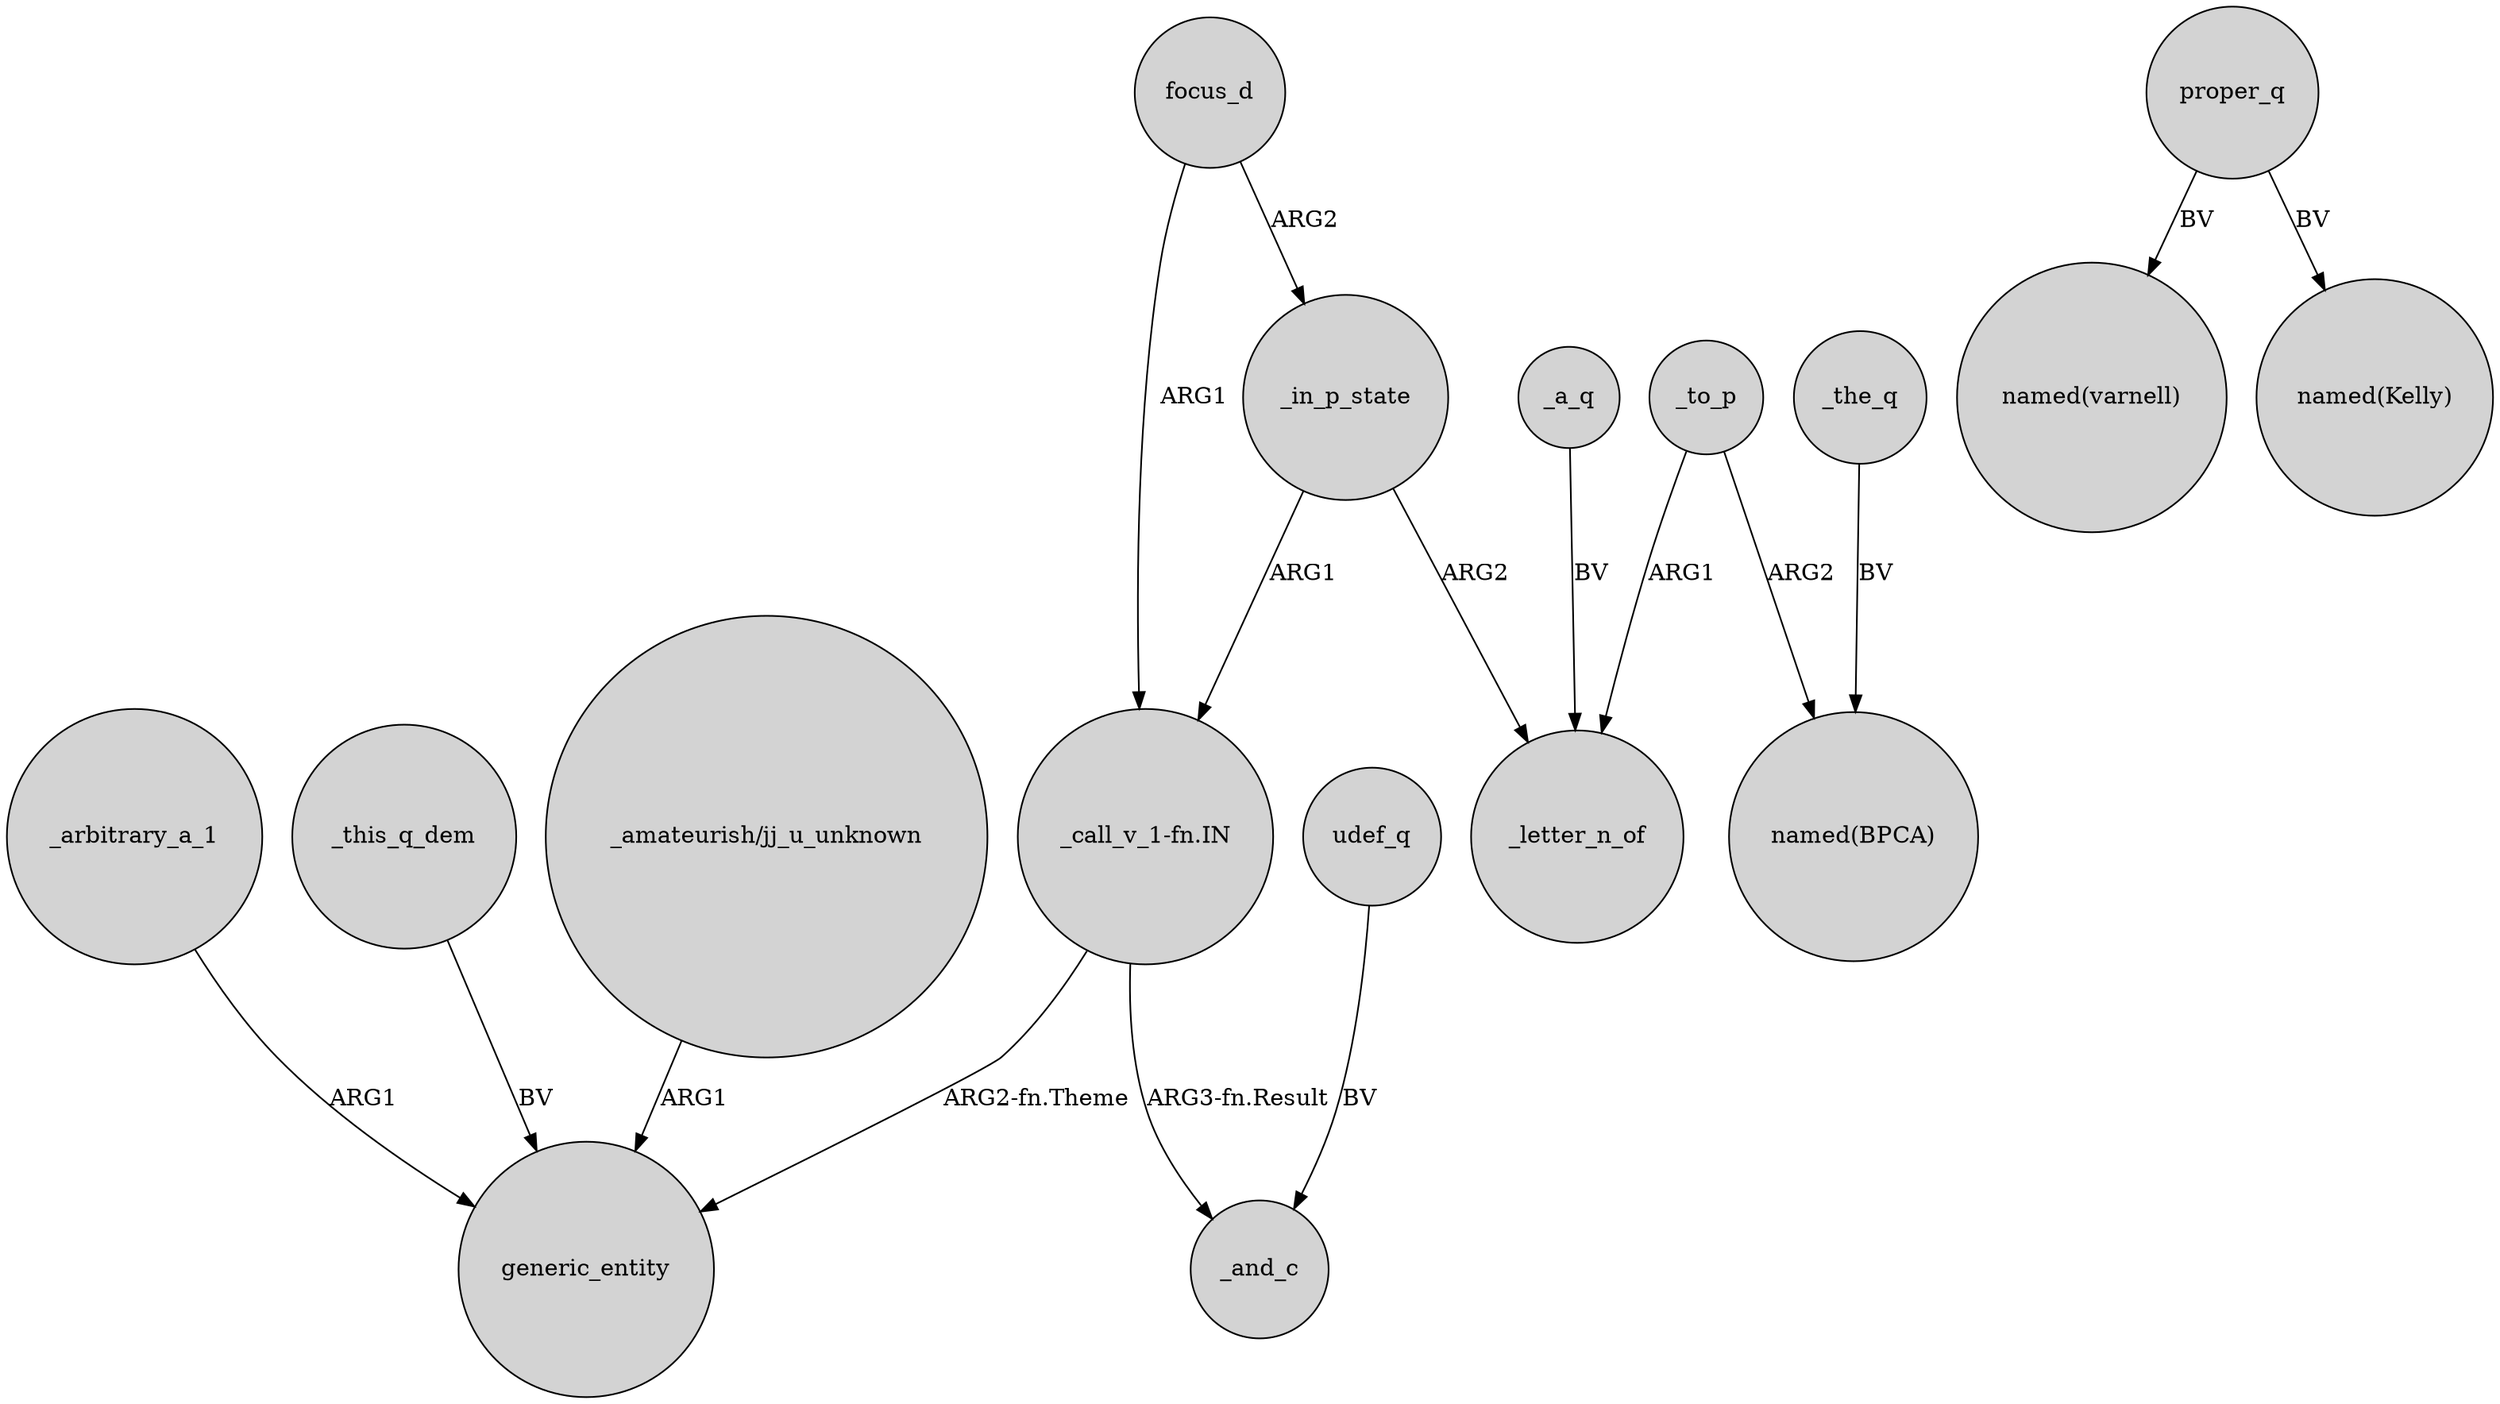 digraph {
	node [shape=circle style=filled]
	_arbitrary_a_1 -> generic_entity [label=ARG1]
	"_amateurish/jj_u_unknown" -> generic_entity [label=ARG1]
	_in_p_state -> _letter_n_of [label=ARG2]
	"_call_v_1-fn.IN" -> generic_entity [label="ARG2-fn.Theme"]
	_this_q_dem -> generic_entity [label=BV]
	_to_p -> _letter_n_of [label=ARG1]
	focus_d -> "_call_v_1-fn.IN" [label=ARG1]
	proper_q -> "named(varnell)" [label=BV]
	_in_p_state -> "_call_v_1-fn.IN" [label=ARG1]
	_a_q -> _letter_n_of [label=BV]
	udef_q -> _and_c [label=BV]
	proper_q -> "named(Kelly)" [label=BV]
	_to_p -> "named(BPCA)" [label=ARG2]
	focus_d -> _in_p_state [label=ARG2]
	_the_q -> "named(BPCA)" [label=BV]
	"_call_v_1-fn.IN" -> _and_c [label="ARG3-fn.Result"]
}
